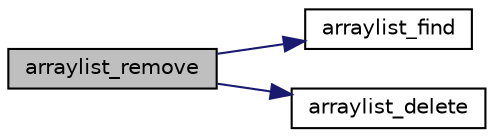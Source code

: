 digraph "arraylist_remove"
{
 // INTERACTIVE_SVG=YES
  edge [fontname="Helvetica",fontsize="10",labelfontname="Helvetica",labelfontsize="10"];
  node [fontname="Helvetica",fontsize="10",shape=record];
  rankdir="LR";
  Node1 [label="arraylist_remove",height=0.2,width=0.4,color="black", fillcolor="grey75", style="filled", fontcolor="black"];
  Node1 -> Node2 [color="midnightblue",fontsize="10",style="solid",fontname="Helvetica"];
  Node2 [label="arraylist_find",height=0.2,width=0.4,color="black", fillcolor="white", style="filled",URL="$arraylist_8h.html#a19f041712fa11268d9939ec59687be6e"];
  Node1 -> Node3 [color="midnightblue",fontsize="10",style="solid",fontname="Helvetica"];
  Node3 [label="arraylist_delete",height=0.2,width=0.4,color="black", fillcolor="white", style="filled",URL="$arraylist_8h.html#a31d5ded3b02e6c86120565ea127a8235"];
}
